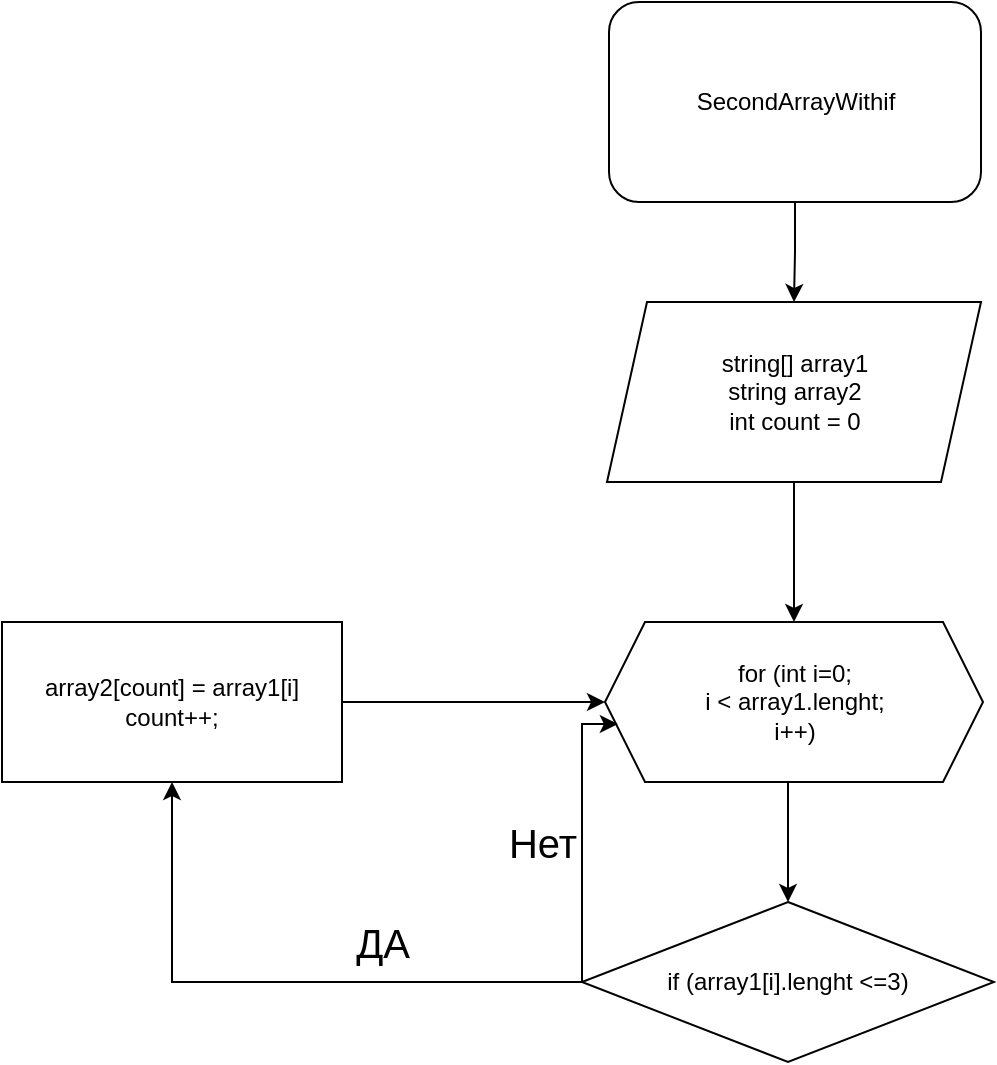 <mxfile version="19.0.3" type="device"><diagram id="a7X-1n_oNOirVR3eA1hQ" name="Страница 1"><mxGraphModel dx="1185" dy="714" grid="1" gridSize="10" guides="1" tooltips="1" connect="1" arrows="1" fold="1" page="1" pageScale="1" pageWidth="827" pageHeight="1169" math="0" shadow="0"><root><mxCell id="0"/><mxCell id="1" parent="0"/><mxCell id="0-2RcGKfhdTo3O-q2Dpk-10" style="edgeStyle=orthogonalEdgeStyle;rounded=0;orthogonalLoop=1;jettySize=auto;html=1;exitX=0.5;exitY=1;exitDx=0;exitDy=0;entryX=0.5;entryY=0;entryDx=0;entryDy=0;" edge="1" parent="1" source="0-2RcGKfhdTo3O-q2Dpk-1" target="0-2RcGKfhdTo3O-q2Dpk-2"><mxGeometry relative="1" as="geometry"/></mxCell><mxCell id="0-2RcGKfhdTo3O-q2Dpk-1" value="SecondArrayWithif" style="rounded=1;whiteSpace=wrap;html=1;" vertex="1" parent="1"><mxGeometry x="523.5" y="150" width="186" height="100" as="geometry"/></mxCell><mxCell id="0-2RcGKfhdTo3O-q2Dpk-8" style="edgeStyle=orthogonalEdgeStyle;rounded=0;orthogonalLoop=1;jettySize=auto;html=1;exitX=0.5;exitY=1;exitDx=0;exitDy=0;entryX=0.5;entryY=0;entryDx=0;entryDy=0;" edge="1" parent="1" source="0-2RcGKfhdTo3O-q2Dpk-2" target="0-2RcGKfhdTo3O-q2Dpk-3"><mxGeometry relative="1" as="geometry"/></mxCell><mxCell id="0-2RcGKfhdTo3O-q2Dpk-2" value="string[] array1&lt;br&gt;string array2&lt;br&gt;int count = 0" style="shape=parallelogram;perimeter=parallelogramPerimeter;whiteSpace=wrap;html=1;fixedSize=1;" vertex="1" parent="1"><mxGeometry x="522.5" y="300" width="187" height="90" as="geometry"/></mxCell><mxCell id="0-2RcGKfhdTo3O-q2Dpk-9" style="edgeStyle=orthogonalEdgeStyle;rounded=0;orthogonalLoop=1;jettySize=auto;html=1;exitX=0.5;exitY=1;exitDx=0;exitDy=0;entryX=0.5;entryY=0;entryDx=0;entryDy=0;" edge="1" parent="1" source="0-2RcGKfhdTo3O-q2Dpk-3" target="0-2RcGKfhdTo3O-q2Dpk-4"><mxGeometry relative="1" as="geometry"><Array as="points"><mxPoint x="613" y="540"/></Array></mxGeometry></mxCell><mxCell id="0-2RcGKfhdTo3O-q2Dpk-3" value="for (int i=0;&lt;br&gt;i &amp;lt; array1.lenght;&lt;br&gt;i++)" style="shape=hexagon;perimeter=hexagonPerimeter2;whiteSpace=wrap;html=1;fixedSize=1;" vertex="1" parent="1"><mxGeometry x="521.5" y="460" width="189" height="80" as="geometry"/></mxCell><mxCell id="0-2RcGKfhdTo3O-q2Dpk-11" value="&lt;font style=&quot;font-size: 20px;&quot;&gt;ДА&lt;/font&gt;" style="edgeStyle=orthogonalEdgeStyle;rounded=0;orthogonalLoop=1;jettySize=auto;html=1;exitX=0;exitY=0.5;exitDx=0;exitDy=0;entryX=0.5;entryY=1;entryDx=0;entryDy=0;jumpSize=24;" edge="1" parent="1" source="0-2RcGKfhdTo3O-q2Dpk-4" target="0-2RcGKfhdTo3O-q2Dpk-5"><mxGeometry x="-0.344" y="-20" relative="1" as="geometry"><mxPoint x="290" y="640" as="targetPoint"/><mxPoint as="offset"/></mxGeometry></mxCell><mxCell id="0-2RcGKfhdTo3O-q2Dpk-15" value="&lt;font style=&quot;font-size: 20px;&quot;&gt;Нет&lt;/font&gt;" style="edgeStyle=orthogonalEdgeStyle;rounded=0;orthogonalLoop=1;jettySize=auto;html=1;exitX=0;exitY=0.5;exitDx=0;exitDy=0;entryX=0.034;entryY=0.638;entryDx=0;entryDy=0;entryPerimeter=0;" edge="1" parent="1" source="0-2RcGKfhdTo3O-q2Dpk-4" target="0-2RcGKfhdTo3O-q2Dpk-3"><mxGeometry x="-0.047" y="20" relative="1" as="geometry"><Array as="points"><mxPoint x="510" y="640"/><mxPoint x="510" y="511"/></Array><mxPoint as="offset"/></mxGeometry></mxCell><mxCell id="0-2RcGKfhdTo3O-q2Dpk-4" value="if (array1[i].lenght &amp;lt;=3)" style="rhombus;whiteSpace=wrap;html=1;" vertex="1" parent="1"><mxGeometry x="510" y="600" width="206" height="80" as="geometry"/></mxCell><mxCell id="0-2RcGKfhdTo3O-q2Dpk-12" style="edgeStyle=orthogonalEdgeStyle;rounded=0;orthogonalLoop=1;jettySize=auto;html=1;exitX=1;exitY=0.5;exitDx=0;exitDy=0;entryX=0;entryY=0.5;entryDx=0;entryDy=0;" edge="1" parent="1" source="0-2RcGKfhdTo3O-q2Dpk-5" target="0-2RcGKfhdTo3O-q2Dpk-3"><mxGeometry relative="1" as="geometry"/></mxCell><mxCell id="0-2RcGKfhdTo3O-q2Dpk-5" value="array2[count] = array1[i]&lt;br&gt;count++;" style="rounded=0;whiteSpace=wrap;html=1;" vertex="1" parent="1"><mxGeometry x="220" y="460" width="170" height="80" as="geometry"/></mxCell></root></mxGraphModel></diagram></mxfile>